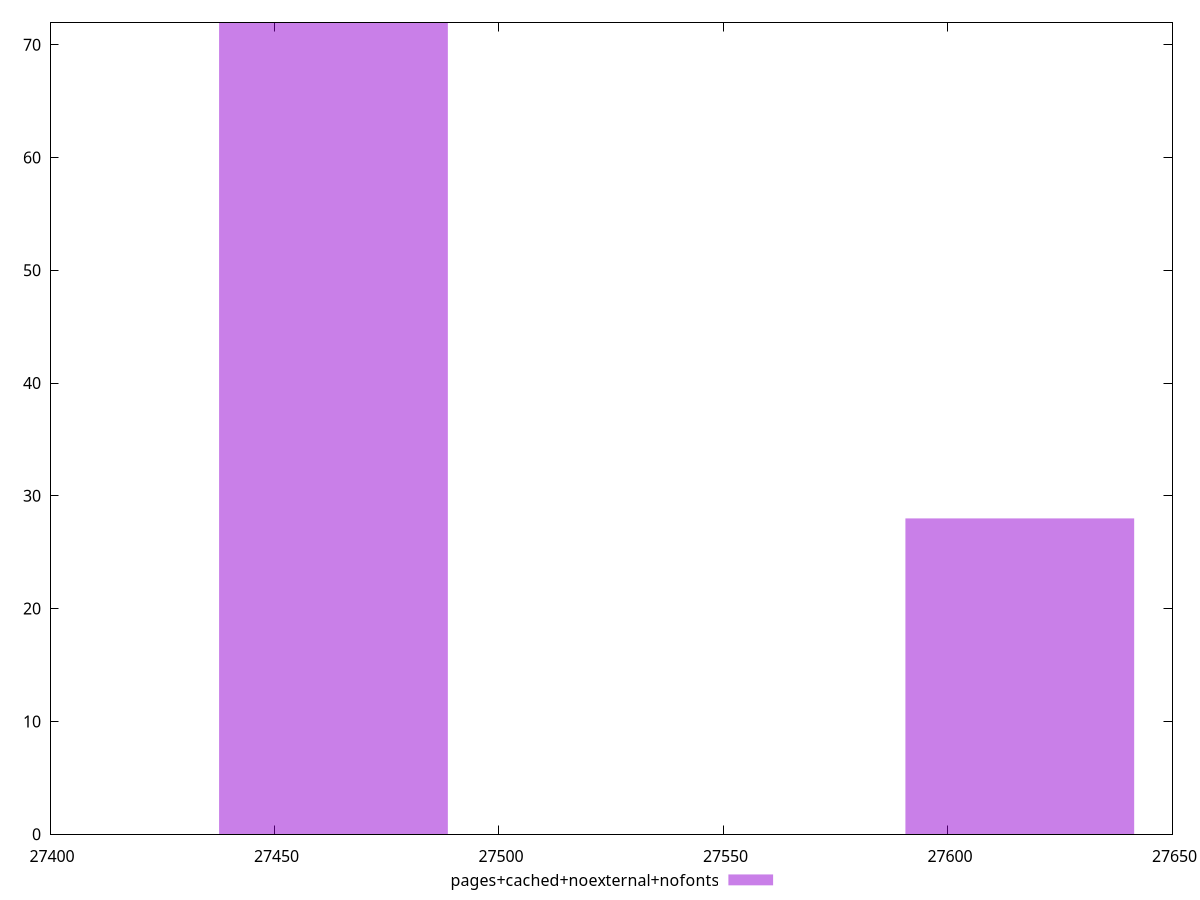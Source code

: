 $_pagesCachedNoexternalNofonts <<EOF
27615.989738452045 28
27463.133706689398 72
EOF
set key outside below
set terminal pngcairo
set output "report_00005_2020-11-02T22-26-11.212Z/uses-webp-images/pages+cached+noexternal+nofonts//raw_hist.png"
set yrange [0:72]
set boxwidth 50.9520105875499
set style fill transparent solid 0.5 noborder
plot $_pagesCachedNoexternalNofonts title "pages+cached+noexternal+nofonts" with boxes ,